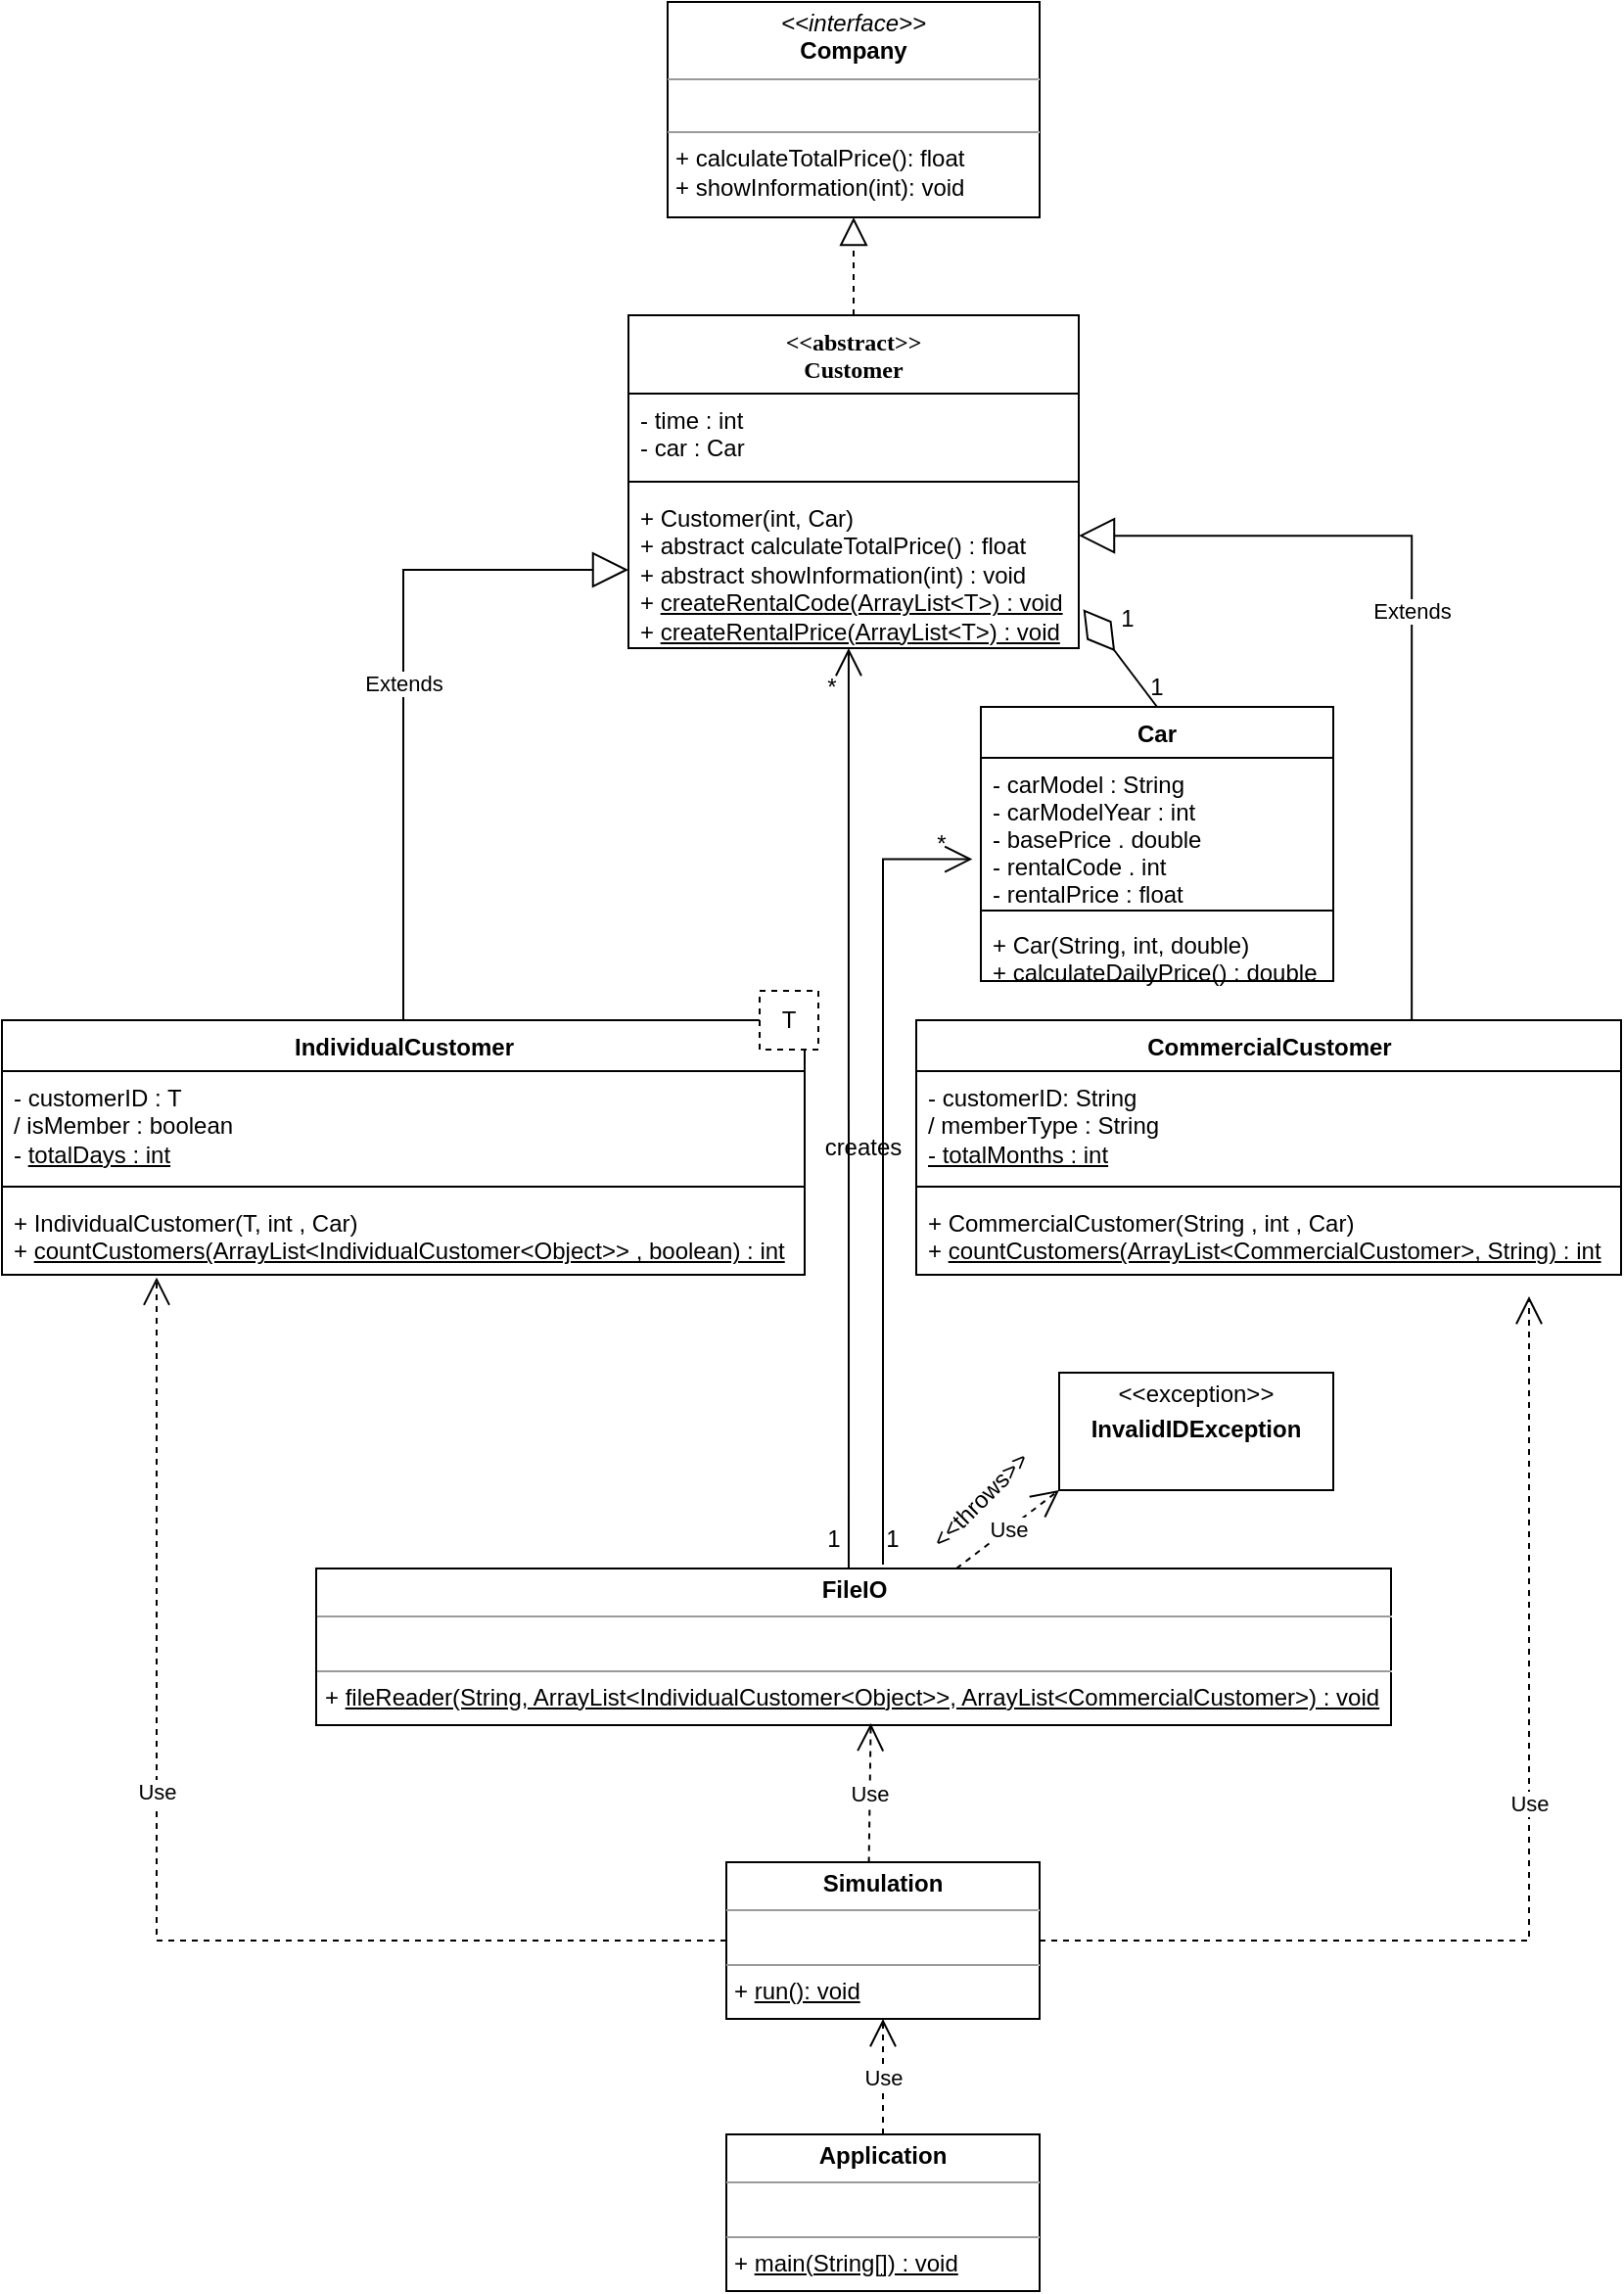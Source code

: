 <mxfile version="16.1.2" type="device"><diagram id="RWUcIvctSDBh63MqSjUE" name="Page-1"><mxGraphModel dx="1038" dy="547" grid="1" gridSize="10" guides="1" tooltips="1" connect="1" arrows="1" fold="1" page="1" pageScale="1" pageWidth="827" pageHeight="1169" math="0" shadow="0"><root><mxCell id="0"/><mxCell id="1" parent="0"/><mxCell id="SLWD2qD5Zvcc7la0ljgg-23" value="&lt;p style=&quot;margin: 0px ; margin-top: 4px ; text-align: center&quot;&gt;&lt;i&gt;&amp;lt;&amp;lt;interface&amp;gt;&amp;gt;&lt;/i&gt;&lt;br&gt;&lt;b&gt;Company&lt;/b&gt;&lt;/p&gt;&lt;hr size=&quot;1&quot;&gt;&lt;p style=&quot;margin: 0px ; margin-left: 4px&quot;&gt;&lt;br&gt;&lt;/p&gt;&lt;hr size=&quot;1&quot;&gt;&lt;p style=&quot;margin: 0px ; margin-left: 4px&quot;&gt;+ calculateTotalPrice(): float&lt;/p&gt;&lt;p style=&quot;margin: 0px ; margin-left: 4px&quot;&gt;+&amp;nbsp;showInformation(int): void&lt;/p&gt;" style="verticalAlign=top;align=left;overflow=fill;fontSize=12;fontFamily=Helvetica;html=1;" parent="1" vertex="1"><mxGeometry x="340" width="190" height="110" as="geometry"/></mxCell><mxCell id="SLWD2qD5Zvcc7la0ljgg-28" value="" style="endArrow=block;dashed=1;endFill=0;endSize=12;html=1;rounded=0;exitX=0.5;exitY=0;exitDx=0;exitDy=0;entryX=0.5;entryY=1;entryDx=0;entryDy=0;" parent="1" source="SLWD2qD5Zvcc7la0ljgg-33" target="SLWD2qD5Zvcc7la0ljgg-23" edge="1"><mxGeometry width="160" relative="1" as="geometry"><mxPoint x="400" y="240" as="sourcePoint"/><mxPoint x="404" y="160" as="targetPoint"/></mxGeometry></mxCell><mxCell id="SLWD2qD5Zvcc7la0ljgg-33" value="&lt;&lt;abstract&gt;&gt;&#10;Customer" style="swimlane;fontStyle=1;align=center;verticalAlign=top;childLayout=stackLayout;horizontal=1;startSize=40;horizontalStack=0;resizeParent=1;resizeParentMax=0;resizeLast=0;collapsible=1;marginBottom=0;labelBackgroundColor=none;labelBorderColor=none;fontFamily=Comic Sans MS;fontSize=12;" parent="1" vertex="1"><mxGeometry x="320" y="160" width="230" height="170" as="geometry"><mxRectangle x="320" y="240" width="110" height="40" as="alternateBounds"/></mxGeometry></mxCell><mxCell id="SLWD2qD5Zvcc7la0ljgg-34" value="- time : int&#10;- car : Car&#10;" style="text;strokeColor=none;fillColor=none;align=left;verticalAlign=top;spacingLeft=4;spacingRight=4;overflow=hidden;rotatable=0;points=[[0,0.5],[1,0.5]];portConstraint=eastwest;labelBackgroundColor=none;labelBorderColor=none;fontFamily=Helvetica;fontSize=12;" parent="SLWD2qD5Zvcc7la0ljgg-33" vertex="1"><mxGeometry y="40" width="230" height="40" as="geometry"/></mxCell><mxCell id="SLWD2qD5Zvcc7la0ljgg-35" value="" style="line;strokeWidth=1;fillColor=none;align=left;verticalAlign=middle;spacingTop=-1;spacingLeft=3;spacingRight=3;rotatable=0;labelPosition=right;points=[];portConstraint=eastwest;labelBackgroundColor=none;labelBorderColor=none;fontFamily=Garamond;fontSize=12;" parent="SLWD2qD5Zvcc7la0ljgg-33" vertex="1"><mxGeometry y="80" width="230" height="10" as="geometry"/></mxCell><mxCell id="SLWD2qD5Zvcc7la0ljgg-36" value="+ Customer(int, Car)&lt;br&gt;+&amp;nbsp;abstract calculateTotalPrice() : float&lt;br&gt;+&amp;nbsp;abstract showInformation(int) : void&lt;br&gt;+&amp;nbsp;&lt;u&gt;createRentalCode(ArrayList&amp;lt;T&amp;gt;) : void&lt;/u&gt;&lt;br&gt;+&amp;nbsp;&lt;u&gt;createRentalPrice(ArrayList&amp;lt;T&amp;gt;) : void&lt;/u&gt;" style="text;strokeColor=none;fillColor=none;align=left;verticalAlign=top;spacingLeft=4;spacingRight=4;overflow=hidden;rotatable=0;points=[[0,0.5],[1,0.5]];portConstraint=eastwest;labelBackgroundColor=none;labelBorderColor=none;fontFamily=Helvetica;fontSize=12;fontStyle=0;html=1;" parent="SLWD2qD5Zvcc7la0ljgg-33" vertex="1"><mxGeometry y="90" width="230" height="80" as="geometry"/></mxCell><mxCell id="vcpiuSaEM9HnWagQBCTl-1" value="IndividualCustomer" style="swimlane;fontStyle=1;align=center;verticalAlign=top;childLayout=stackLayout;horizontal=1;startSize=26;horizontalStack=0;resizeParent=1;resizeParentMax=0;resizeLast=0;collapsible=1;marginBottom=0;html=1;" parent="1" vertex="1"><mxGeometry y="520" width="410" height="130" as="geometry"/></mxCell><mxCell id="vcpiuSaEM9HnWagQBCTl-2" value="&lt;div&gt;- customerID : T&lt;/div&gt;&lt;div&gt;&lt;span&gt;/ isMember : boolean&lt;/span&gt;&lt;br&gt;&lt;/div&gt;&lt;div&gt;-&amp;nbsp;&lt;u&gt;totalDays : int&lt;/u&gt;&lt;/div&gt;" style="text;strokeColor=none;fillColor=none;align=left;verticalAlign=top;spacingLeft=4;spacingRight=4;overflow=hidden;rotatable=0;points=[[0,0.5],[1,0.5]];portConstraint=eastwest;html=1;" parent="vcpiuSaEM9HnWagQBCTl-1" vertex="1"><mxGeometry y="26" width="410" height="54" as="geometry"/></mxCell><mxCell id="vcpiuSaEM9HnWagQBCTl-3" value="" style="line;strokeWidth=1;fillColor=none;align=left;verticalAlign=middle;spacingTop=-1;spacingLeft=3;spacingRight=3;rotatable=0;labelPosition=right;points=[];portConstraint=eastwest;html=1;" parent="vcpiuSaEM9HnWagQBCTl-1" vertex="1"><mxGeometry y="80" width="410" height="10" as="geometry"/></mxCell><mxCell id="vcpiuSaEM9HnWagQBCTl-4" value="+ IndividualCustomer(T, int , Car)&lt;br&gt;+&amp;nbsp;&lt;u&gt;countCustomers(ArrayList&amp;lt;IndividualCustomer&amp;lt;Object&amp;gt;&amp;gt; , boolean) : int&lt;/u&gt;" style="text;strokeColor=none;fillColor=none;align=left;verticalAlign=top;spacingLeft=4;spacingRight=4;overflow=hidden;rotatable=0;points=[[0,0.5],[1,0.5]];portConstraint=eastwest;html=1;" parent="vcpiuSaEM9HnWagQBCTl-1" vertex="1"><mxGeometry y="90" width="410" height="40" as="geometry"/></mxCell><mxCell id="vcpiuSaEM9HnWagQBCTl-5" value="CommercialCustomer" style="swimlane;fontStyle=1;align=center;verticalAlign=top;childLayout=stackLayout;horizontal=1;startSize=26;horizontalStack=0;resizeParent=1;resizeParentMax=0;resizeLast=0;collapsible=1;marginBottom=0;html=1;" parent="1" vertex="1"><mxGeometry x="467" y="520" width="360" height="130" as="geometry"/></mxCell><mxCell id="vcpiuSaEM9HnWagQBCTl-6" value="- customerID: String&lt;br&gt;/ memberType : String&lt;br&gt;&lt;u&gt;- totalMonths : int&lt;/u&gt;" style="text;strokeColor=none;fillColor=none;align=left;verticalAlign=top;spacingLeft=4;spacingRight=4;overflow=hidden;rotatable=0;points=[[0,0.5],[1,0.5]];portConstraint=eastwest;html=1;" parent="vcpiuSaEM9HnWagQBCTl-5" vertex="1"><mxGeometry y="26" width="360" height="54" as="geometry"/></mxCell><mxCell id="vcpiuSaEM9HnWagQBCTl-7" value="" style="line;strokeWidth=1;fillColor=none;align=left;verticalAlign=middle;spacingTop=-1;spacingLeft=3;spacingRight=3;rotatable=0;labelPosition=right;points=[];portConstraint=eastwest;html=1;" parent="vcpiuSaEM9HnWagQBCTl-5" vertex="1"><mxGeometry y="80" width="360" height="10" as="geometry"/></mxCell><mxCell id="vcpiuSaEM9HnWagQBCTl-8" value="+ CommercialCustomer(String , int , Car)&lt;br&gt;+&amp;nbsp;&lt;u&gt;countCustomers(ArrayList&amp;lt;CommercialCustomer&amp;gt;, String) : int&lt;/u&gt;" style="text;strokeColor=none;fillColor=none;align=left;verticalAlign=top;spacingLeft=4;spacingRight=4;overflow=hidden;rotatable=0;points=[[0,0.5],[1,0.5]];portConstraint=eastwest;html=1;" parent="vcpiuSaEM9HnWagQBCTl-5" vertex="1"><mxGeometry y="90" width="360" height="40" as="geometry"/></mxCell><mxCell id="vcpiuSaEM9HnWagQBCTl-9" value="Extends" style="endArrow=block;endSize=16;endFill=0;html=1;rounded=0;edgeStyle=orthogonalEdgeStyle;exitX=0.5;exitY=0;exitDx=0;exitDy=0;entryX=0;entryY=0.5;entryDx=0;entryDy=0;" parent="1" source="vcpiuSaEM9HnWagQBCTl-1" target="SLWD2qD5Zvcc7la0ljgg-36" edge="1"><mxGeometry width="160" relative="1" as="geometry"><mxPoint x="300" y="500" as="sourcePoint"/><mxPoint x="410" y="452" as="targetPoint"/><mxPoint as="offset"/></mxGeometry></mxCell><mxCell id="vcpiuSaEM9HnWagQBCTl-11" value="Extends" style="endArrow=block;endSize=16;endFill=0;html=1;rounded=0;exitX=0.703;exitY=0;exitDx=0;exitDy=0;edgeStyle=orthogonalEdgeStyle;entryX=1;entryY=0.282;entryDx=0;entryDy=0;entryPerimeter=0;exitPerimeter=0;" parent="1" source="vcpiuSaEM9HnWagQBCTl-5" target="SLWD2qD5Zvcc7la0ljgg-36" edge="1"><mxGeometry width="160" relative="1" as="geometry"><mxPoint x="460" y="530" as="sourcePoint"/><mxPoint x="460" y="450" as="targetPoint"/></mxGeometry></mxCell><mxCell id="vcpiuSaEM9HnWagQBCTl-20" value="&lt;p style=&quot;margin: 0px ; margin-top: 4px ; text-align: center&quot;&gt;&lt;b&gt;FileIO&lt;/b&gt;&lt;br&gt;&lt;/p&gt;&lt;hr size=&quot;1&quot;&gt;&lt;p style=&quot;margin: 0px ; margin-left: 4px&quot;&gt;&lt;br&gt;&lt;/p&gt;&lt;hr size=&quot;1&quot;&gt;&lt;p style=&quot;margin: 0px ; margin-left: 4px&quot;&gt;+ &lt;u&gt;fileReader(String, ArrayList&amp;lt;IndividualCustomer&amp;lt;Object&amp;gt;&amp;gt;, ArrayList&amp;lt;CommercialCustomer&amp;gt;) : void&lt;/u&gt;&lt;/p&gt;" style="verticalAlign=top;align=left;overflow=fill;fontSize=12;fontFamily=Helvetica;html=1;" parent="1" vertex="1"><mxGeometry x="160.5" y="800" width="549" height="80" as="geometry"/></mxCell><mxCell id="vcpiuSaEM9HnWagQBCTl-21" value="&lt;p style=&quot;margin: 0px ; margin-top: 4px ; text-align: center&quot;&gt;&amp;lt;&amp;lt;exception&amp;gt;&amp;gt;&lt;/p&gt;&lt;p style=&quot;margin: 0px ; margin-top: 4px ; text-align: center&quot;&gt;&lt;b&gt;InvalidIDException&lt;/b&gt;&lt;/p&gt;" style="verticalAlign=top;align=left;overflow=fill;fontSize=12;fontFamily=Helvetica;html=1;" parent="1" vertex="1"><mxGeometry x="540" y="700" width="140" height="60" as="geometry"/></mxCell><mxCell id="vcpiuSaEM9HnWagQBCTl-23" value="Use" style="endArrow=open;endSize=12;dashed=1;html=1;rounded=0;entryX=0;entryY=1;entryDx=0;entryDy=0;" parent="1" source="vcpiuSaEM9HnWagQBCTl-20" target="vcpiuSaEM9HnWagQBCTl-21" edge="1"><mxGeometry width="160" relative="1" as="geometry"><mxPoint x="440" y="800" as="sourcePoint"/><mxPoint x="510" y="810" as="targetPoint"/></mxGeometry></mxCell><mxCell id="vcpiuSaEM9HnWagQBCTl-29" value="&lt;p style=&quot;margin: 0px ; margin-top: 4px ; text-align: center&quot;&gt;&lt;b&gt;Simulation&lt;/b&gt;&lt;br&gt;&lt;/p&gt;&lt;hr size=&quot;1&quot;&gt;&lt;p style=&quot;margin: 0px ; margin-left: 4px&quot;&gt;&lt;br&gt;&lt;/p&gt;&lt;hr size=&quot;1&quot;&gt;&lt;p style=&quot;margin: 0px ; margin-left: 4px&quot;&gt;+ &lt;u&gt;run(): void&lt;/u&gt;&lt;/p&gt;" style="verticalAlign=top;align=left;overflow=fill;fontSize=12;fontFamily=Helvetica;html=1;" parent="1" vertex="1"><mxGeometry x="370" y="950" width="160" height="80" as="geometry"/></mxCell><mxCell id="vcpiuSaEM9HnWagQBCTl-30" value="&lt;p style=&quot;margin: 0px ; margin-top: 4px ; text-align: center&quot;&gt;&lt;b&gt;Application&lt;/b&gt;&lt;br&gt;&lt;/p&gt;&lt;hr size=&quot;1&quot;&gt;&lt;p style=&quot;margin: 0px ; margin-left: 4px&quot;&gt;&lt;br&gt;&lt;/p&gt;&lt;hr size=&quot;1&quot;&gt;&lt;p style=&quot;margin: 0px ; margin-left: 4px&quot;&gt;+ &lt;u&gt;main(String[]) : void&lt;/u&gt;&lt;/p&gt;" style="verticalAlign=top;align=left;overflow=fill;fontSize=12;fontFamily=Helvetica;html=1;" parent="1" vertex="1"><mxGeometry x="370" y="1089" width="160" height="80" as="geometry"/></mxCell><mxCell id="zxZ5GcHpoSSUPkUU-_Dt-5" value="&amp;lt;&amp;lt;throws&amp;gt;&amp;gt;" style="text;html=1;strokeColor=none;fillColor=none;align=center;verticalAlign=middle;whiteSpace=wrap;rounded=0;rotation=-45;" parent="1" vertex="1"><mxGeometry x="470" y="755" width="60" height="20" as="geometry"/></mxCell><mxCell id="zxZ5GcHpoSSUPkUU-_Dt-12" value="*" style="text;html=1;strokeColor=none;fillColor=none;align=center;verticalAlign=middle;whiteSpace=wrap;rounded=0;" parent="1" vertex="1"><mxGeometry x="414" y="340" width="20" height="20" as="geometry"/></mxCell><mxCell id="zxZ5GcHpoSSUPkUU-_Dt-17" value="Use" style="endArrow=open;endSize=12;dashed=1;html=1;rounded=0;entryX=0.192;entryY=1.033;entryDx=0;entryDy=0;entryPerimeter=0;exitX=0;exitY=0.5;exitDx=0;exitDy=0;edgeStyle=elbowEdgeStyle;" parent="1" source="vcpiuSaEM9HnWagQBCTl-29" target="vcpiuSaEM9HnWagQBCTl-4" edge="1"><mxGeometry x="0.165" width="160" relative="1" as="geometry"><mxPoint x="120" y="940" as="sourcePoint"/><mxPoint x="280" y="940" as="targetPoint"/><Array as="points"><mxPoint x="79" y="810"/></Array><mxPoint as="offset"/></mxGeometry></mxCell><mxCell id="zxZ5GcHpoSSUPkUU-_Dt-18" value="Use" style="endArrow=open;endSize=12;dashed=1;html=1;rounded=0;entryX=0.516;entryY=0.988;entryDx=0;entryDy=0;exitX=0.455;exitY=0.003;exitDx=0;exitDy=0;exitPerimeter=0;entryPerimeter=0;" parent="1" source="vcpiuSaEM9HnWagQBCTl-29" target="vcpiuSaEM9HnWagQBCTl-20" edge="1"><mxGeometry width="160" relative="1" as="geometry"><mxPoint x="160" y="1030" as="sourcePoint"/><mxPoint x="320" y="1030" as="targetPoint"/></mxGeometry></mxCell><mxCell id="zxZ5GcHpoSSUPkUU-_Dt-19" value="Use" style="endArrow=open;endSize=12;dashed=1;html=1;rounded=0;edgeStyle=elbowEdgeStyle;exitX=1;exitY=0.5;exitDx=0;exitDy=0;" parent="1" source="vcpiuSaEM9HnWagQBCTl-29" edge="1"><mxGeometry x="0.105" width="160" relative="1" as="geometry"><mxPoint x="410" y="1050" as="sourcePoint"/><mxPoint x="780" y="661" as="targetPoint"/><Array as="points"><mxPoint x="780" y="830"/></Array><mxPoint as="offset"/></mxGeometry></mxCell><mxCell id="zxZ5GcHpoSSUPkUU-_Dt-20" value="Use" style="endArrow=open;endSize=12;dashed=1;html=1;rounded=0;entryX=0.5;entryY=1;entryDx=0;entryDy=0;exitX=0.5;exitY=0;exitDx=0;exitDy=0;" parent="1" source="vcpiuSaEM9HnWagQBCTl-30" target="vcpiuSaEM9HnWagQBCTl-29" edge="1"><mxGeometry width="160" relative="1" as="geometry"><mxPoint x="130" y="1070" as="sourcePoint"/><mxPoint x="290" y="1070" as="targetPoint"/></mxGeometry></mxCell><mxCell id="zxZ5GcHpoSSUPkUU-_Dt-34" value="1" style="text;html=1;strokeColor=none;fillColor=none;align=center;verticalAlign=middle;whiteSpace=wrap;rounded=0;" parent="1" vertex="1"><mxGeometry x="410" y="770" width="30" height="30" as="geometry"/></mxCell><mxCell id="zxZ5GcHpoSSUPkUU-_Dt-35" value="creates" style="text;html=1;strokeColor=none;fillColor=none;align=center;verticalAlign=middle;whiteSpace=wrap;rounded=0;" parent="1" vertex="1"><mxGeometry x="410" y="570" width="60" height="30" as="geometry"/></mxCell><mxCell id="5tu2EYYaZCj5aUfMCHU6-1" value="Car" style="swimlane;fontStyle=1;align=center;verticalAlign=top;childLayout=stackLayout;horizontal=1;startSize=26;horizontalStack=0;resizeParent=1;resizeParentMax=0;resizeLast=0;collapsible=1;marginBottom=0;" parent="1" vertex="1"><mxGeometry x="500" y="360" width="180" height="140" as="geometry"/></mxCell><mxCell id="5tu2EYYaZCj5aUfMCHU6-2" value="- carModel : String&#10;- carModelYear : int&#10;- basePrice . double&#10;- rentalCode . int&#10;- rentalPrice : float&#10;" style="text;strokeColor=none;fillColor=none;align=left;verticalAlign=top;spacingLeft=4;spacingRight=4;overflow=hidden;rotatable=0;points=[[0,0.5],[1,0.5]];portConstraint=eastwest;" parent="5tu2EYYaZCj5aUfMCHU6-1" vertex="1"><mxGeometry y="26" width="180" height="74" as="geometry"/></mxCell><mxCell id="5tu2EYYaZCj5aUfMCHU6-3" value="" style="line;strokeWidth=1;fillColor=none;align=left;verticalAlign=middle;spacingTop=-1;spacingLeft=3;spacingRight=3;rotatable=0;labelPosition=right;points=[];portConstraint=eastwest;" parent="5tu2EYYaZCj5aUfMCHU6-1" vertex="1"><mxGeometry y="100" width="180" height="8" as="geometry"/></mxCell><mxCell id="5tu2EYYaZCj5aUfMCHU6-4" value="+ Car(String, int, double)&#10;+ calculateDailyPrice() : double" style="text;strokeColor=none;fillColor=none;align=left;verticalAlign=top;spacingLeft=4;spacingRight=4;overflow=hidden;rotatable=0;points=[[0,0.5],[1,0.5]];portConstraint=eastwest;" parent="5tu2EYYaZCj5aUfMCHU6-1" vertex="1"><mxGeometry y="108" width="180" height="32" as="geometry"/></mxCell><mxCell id="5tu2EYYaZCj5aUfMCHU6-9" value="" style="endArrow=open;endFill=1;endSize=12;html=1;rounded=0;entryX=-0.024;entryY=0.7;entryDx=0;entryDy=0;entryPerimeter=0;edgeStyle=elbowEdgeStyle;" parent="1" target="5tu2EYYaZCj5aUfMCHU6-2" edge="1"><mxGeometry width="160" relative="1" as="geometry"><mxPoint x="450" y="798" as="sourcePoint"/><mxPoint x="390" y="720" as="targetPoint"/><Array as="points"><mxPoint x="450" y="610"/></Array></mxGeometry></mxCell><mxCell id="5tu2EYYaZCj5aUfMCHU6-10" value="" style="endArrow=open;endFill=1;endSize=12;html=1;rounded=0;exitX=0.75;exitY=1;exitDx=0;exitDy=0;entryX=0.489;entryY=1;entryDx=0;entryDy=0;entryPerimeter=0;" parent="1" source="zxZ5GcHpoSSUPkUU-_Dt-34" target="SLWD2qD5Zvcc7la0ljgg-36" edge="1"><mxGeometry width="160" relative="1" as="geometry"><mxPoint x="220" y="720" as="sourcePoint"/><mxPoint x="380" y="720" as="targetPoint"/></mxGeometry></mxCell><mxCell id="5tu2EYYaZCj5aUfMCHU6-11" value="1" style="text;html=1;strokeColor=none;fillColor=none;align=center;verticalAlign=middle;whiteSpace=wrap;rounded=0;" parent="1" vertex="1"><mxGeometry x="440" y="775" width="30" height="20" as="geometry"/></mxCell><mxCell id="5tu2EYYaZCj5aUfMCHU6-12" value="*" style="text;html=1;strokeColor=none;fillColor=none;align=center;verticalAlign=middle;whiteSpace=wrap;rounded=0;" parent="1" vertex="1"><mxGeometry x="460" y="420" width="40" height="20" as="geometry"/></mxCell><mxCell id="5tu2EYYaZCj5aUfMCHU6-14" value="1" style="text;html=1;strokeColor=none;fillColor=none;align=center;verticalAlign=middle;whiteSpace=wrap;rounded=0;" parent="1" vertex="1"><mxGeometry x="575" y="340" width="30" height="20" as="geometry"/></mxCell><mxCell id="81uaYimCjkLRbAgEWVcJ-1" value="" style="endArrow=diamondThin;endFill=0;endSize=24;html=1;rounded=0;exitX=0.5;exitY=0;exitDx=0;exitDy=0;entryX=1.01;entryY=0.752;entryDx=0;entryDy=0;entryPerimeter=0;" parent="1" source="5tu2EYYaZCj5aUfMCHU6-1" target="SLWD2qD5Zvcc7la0ljgg-36" edge="1"><mxGeometry width="160" relative="1" as="geometry"><mxPoint x="650" y="230" as="sourcePoint"/><mxPoint x="810" y="230" as="targetPoint"/></mxGeometry></mxCell><mxCell id="81uaYimCjkLRbAgEWVcJ-4" value="1" style="text;html=1;strokeColor=none;fillColor=none;align=center;verticalAlign=middle;whiteSpace=wrap;rounded=0;" parent="1" vertex="1"><mxGeometry x="560" y="310" width="30" height="10" as="geometry"/></mxCell><mxCell id="r86pRpymvbq7SaMiDPOz-1" value="T" style="whiteSpace=wrap;html=1;aspect=fixed;dashed=1;" vertex="1" parent="1"><mxGeometry x="387" y="505" width="30" height="30" as="geometry"/></mxCell></root></mxGraphModel></diagram></mxfile>